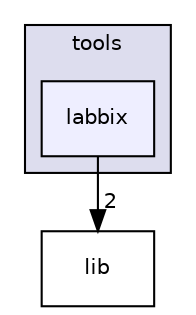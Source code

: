 digraph "tools/labbix" {
  bgcolor=transparent;
  compound=true
  node [ fontsize="10", fontname="Helvetica"];
  edge [ labelfontsize="10", labelfontname="Helvetica"];
  subgraph clusterdir_4eeb864c4eec08c7d6b9d3b0352cfdde {
    graph [ bgcolor="#ddddee", pencolor="black", label="tools" fontname="Helvetica", fontsize="10", URL="dir_4eeb864c4eec08c7d6b9d3b0352cfdde.html"]
  dir_0f26b4c059d78a3a583bdb2542dfd279 [shape=box, label="labbix", style="filled", fillcolor="#eeeeff", pencolor="black", URL="dir_0f26b4c059d78a3a583bdb2542dfd279.html"];
  }
  dir_97aefd0d527b934f1d99a682da8fe6a9 [shape=box label="lib" URL="dir_97aefd0d527b934f1d99a682da8fe6a9.html"];
  dir_0f26b4c059d78a3a583bdb2542dfd279->dir_97aefd0d527b934f1d99a682da8fe6a9 [headlabel="2", labeldistance=1.5 headhref="dir_000003_000001.html"];
}
